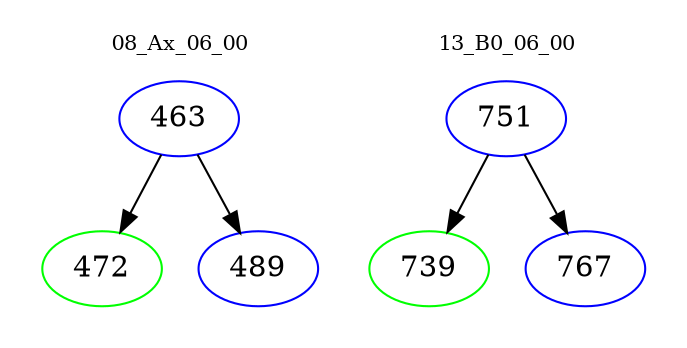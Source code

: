 digraph{
subgraph cluster_0 {
color = white
label = "08_Ax_06_00";
fontsize=10;
T0_463 [label="463", color="blue"]
T0_463 -> T0_472 [color="black"]
T0_472 [label="472", color="green"]
T0_463 -> T0_489 [color="black"]
T0_489 [label="489", color="blue"]
}
subgraph cluster_1 {
color = white
label = "13_B0_06_00";
fontsize=10;
T1_751 [label="751", color="blue"]
T1_751 -> T1_739 [color="black"]
T1_739 [label="739", color="green"]
T1_751 -> T1_767 [color="black"]
T1_767 [label="767", color="blue"]
}
}
